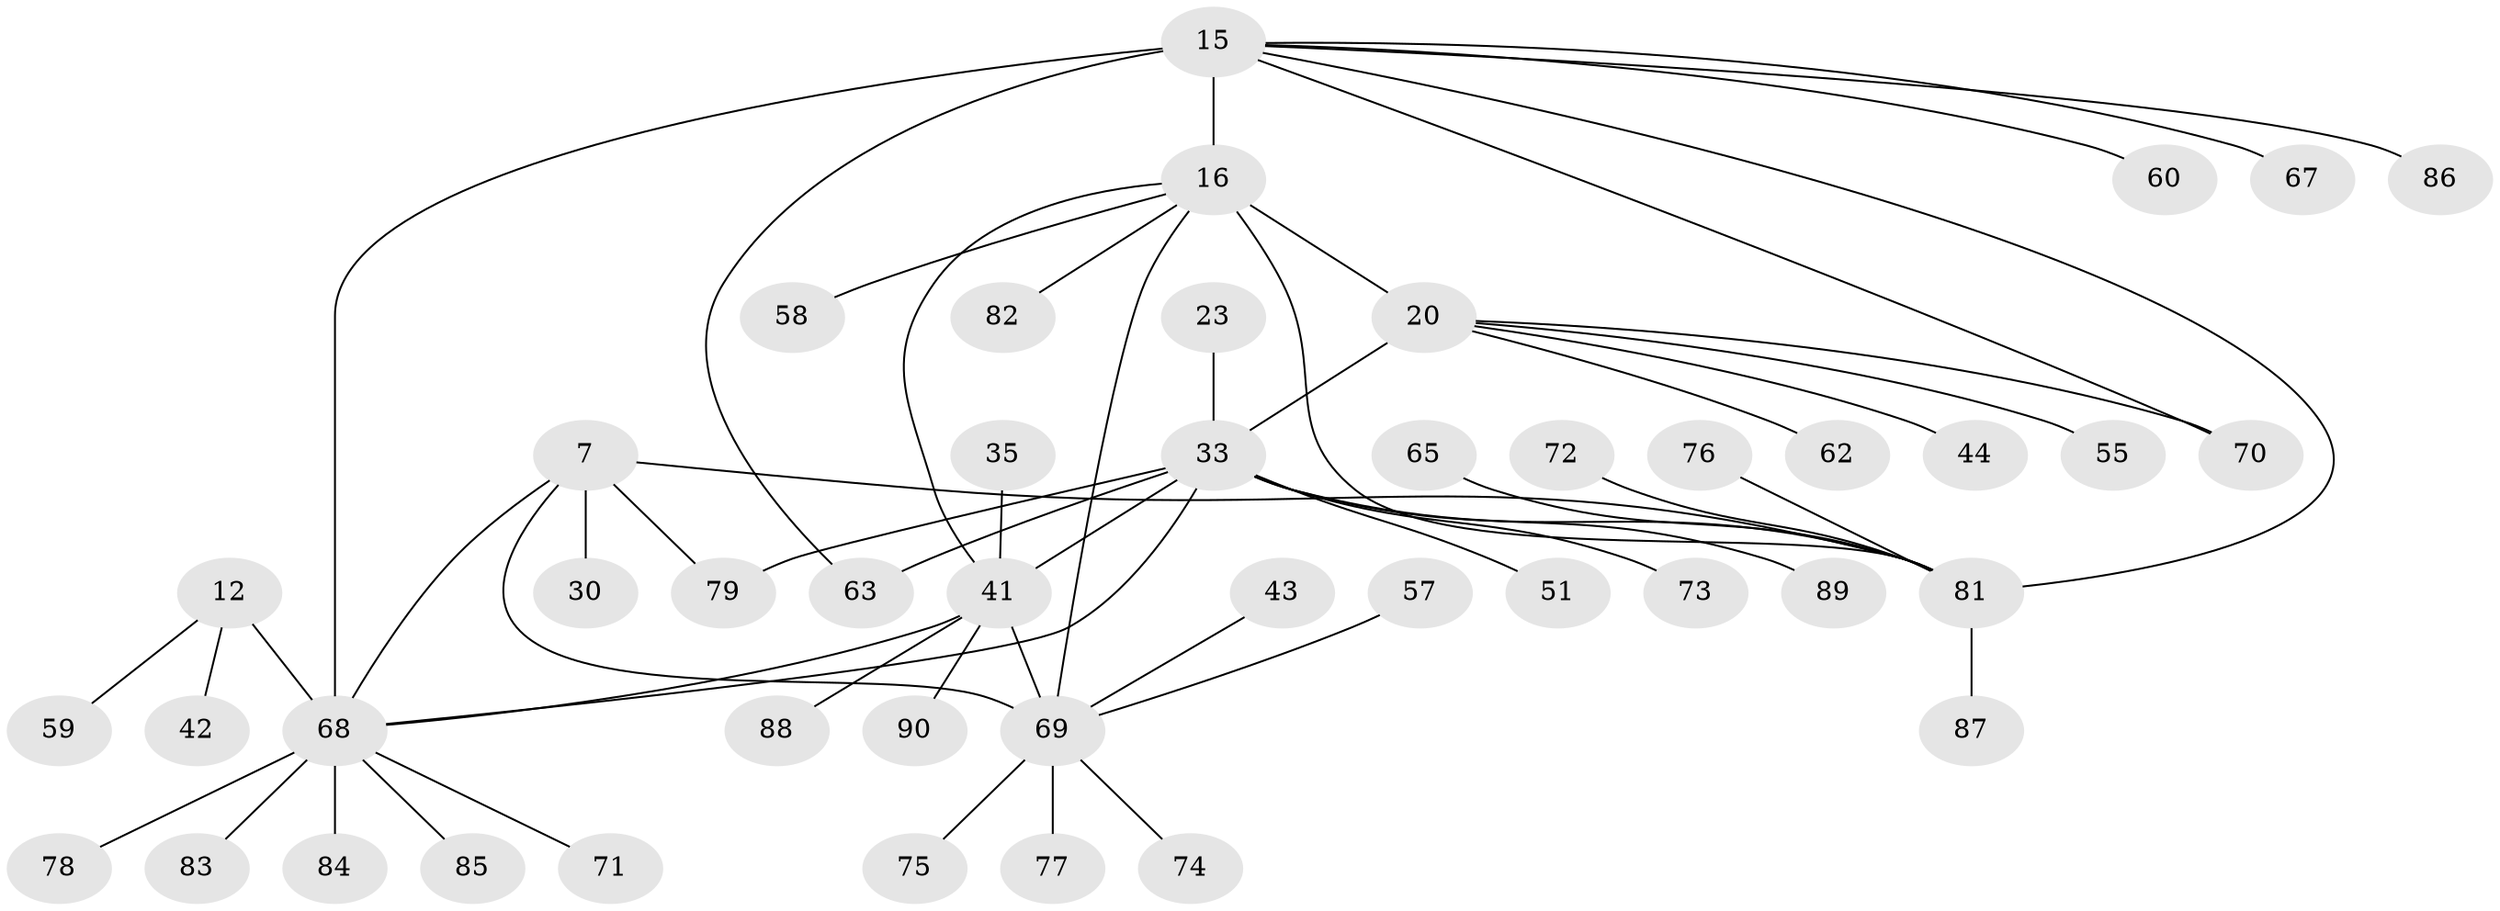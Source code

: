 // original degree distribution, {6: 0.06666666666666667, 4: 0.07777777777777778, 11: 0.022222222222222223, 7: 0.022222222222222223, 13: 0.011111111111111112, 5: 0.011111111111111112, 9: 0.011111111111111112, 10: 0.011111111111111112, 8: 0.011111111111111112, 1: 0.5555555555555556, 2: 0.16666666666666666, 3: 0.03333333333333333}
// Generated by graph-tools (version 1.1) at 2025/54/03/09/25 04:54:31]
// undirected, 45 vertices, 55 edges
graph export_dot {
graph [start="1"]
  node [color=gray90,style=filled];
  7 [super="+6"];
  12 [super="+10"];
  15 [super="+14"];
  16 [super="+13"];
  20 [super="+19"];
  23;
  30;
  33 [super="+18+22"];
  35;
  41 [super="+3"];
  42;
  43;
  44;
  51;
  55;
  57 [super="+25"];
  58 [super="+40"];
  59;
  60;
  62;
  63;
  65 [super="+26"];
  67 [super="+32"];
  68 [super="+49+54"];
  69 [super="+37"];
  70 [super="+61"];
  71 [super="+64"];
  72;
  73;
  74;
  75 [super="+38"];
  76;
  77;
  78;
  79;
  81 [super="+8+29+36+47+53+56"];
  82;
  83;
  84;
  85;
  86 [super="+66"];
  87 [super="+80"];
  88;
  89;
  90;
  7 -- 30;
  7 -- 79;
  7 -- 81 [weight=4];
  7 -- 68;
  7 -- 69;
  12 -- 59;
  12 -- 42;
  12 -- 68 [weight=4];
  15 -- 16 [weight=4];
  15 -- 60;
  15 -- 63;
  15 -- 67;
  15 -- 70;
  15 -- 86;
  15 -- 81;
  15 -- 68 [weight=2];
  16 -- 81;
  16 -- 82;
  16 -- 20;
  16 -- 41;
  16 -- 58;
  16 -- 69;
  20 -- 62;
  20 -- 55;
  20 -- 44;
  20 -- 70;
  20 -- 33 [weight=4];
  23 -- 33;
  33 -- 68;
  33 -- 73;
  33 -- 41 [weight=2];
  33 -- 79;
  33 -- 81;
  33 -- 51;
  33 -- 89;
  33 -- 63;
  35 -- 41;
  41 -- 88;
  41 -- 90;
  41 -- 68;
  41 -- 69 [weight=4];
  43 -- 69;
  57 -- 69;
  65 -- 81;
  68 -- 71;
  68 -- 78;
  68 -- 83;
  68 -- 84;
  68 -- 85;
  69 -- 74;
  69 -- 75;
  69 -- 77;
  72 -- 81;
  76 -- 81;
  81 -- 87;
}
